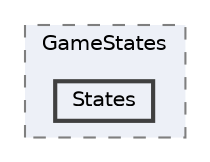 digraph "Kodiky/Unity/Lunar Guardian/Assets/Scripts/GameStates/States"
{
 // LATEX_PDF_SIZE
  bgcolor="transparent";
  edge [fontname=Helvetica,fontsize=10,labelfontname=Helvetica,labelfontsize=10];
  node [fontname=Helvetica,fontsize=10,shape=box,height=0.2,width=0.4];
  compound=true
  subgraph clusterdir_f94be6ace42b96f1fcb9560ac4042a6f {
    graph [ bgcolor="#edf0f7", pencolor="grey50", label="GameStates", fontname=Helvetica,fontsize=10 style="filled,dashed", URL="dir_f94be6ace42b96f1fcb9560ac4042a6f.html",tooltip=""]
  dir_e4869bc0ae7f5de5d81919d4d94196aa [label="States", fillcolor="#edf0f7", color="grey25", style="filled,bold", URL="dir_e4869bc0ae7f5de5d81919d4d94196aa.html",tooltip=""];
  }
}
